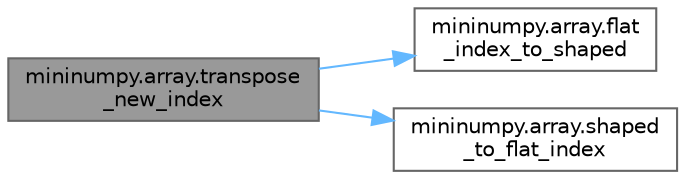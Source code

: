 digraph "mininumpy.array.transpose_new_index"
{
 // LATEX_PDF_SIZE
  bgcolor="transparent";
  edge [fontname=Helvetica,fontsize=10,labelfontname=Helvetica,labelfontsize=10];
  node [fontname=Helvetica,fontsize=10,shape=box,height=0.2,width=0.4];
  rankdir="LR";
  Node1 [id="Node000001",label="mininumpy.array.transpose\l_new_index",height=0.2,width=0.4,color="gray40", fillcolor="grey60", style="filled", fontcolor="black",tooltip=" "];
  Node1 -> Node2 [id="edge1_Node000001_Node000002",color="steelblue1",style="solid",tooltip=" "];
  Node2 [id="Node000002",label="mininumpy.array.flat\l_index_to_shaped",height=0.2,width=0.4,color="grey40", fillcolor="white", style="filled",URL="$namespacemininumpy_1_1array.html#a25a302744ce0f8efa350979b5a245b01",tooltip=" "];
  Node1 -> Node3 [id="edge2_Node000001_Node000003",color="steelblue1",style="solid",tooltip=" "];
  Node3 [id="Node000003",label="mininumpy.array.shaped\l_to_flat_index",height=0.2,width=0.4,color="grey40", fillcolor="white", style="filled",URL="$namespacemininumpy_1_1array.html#a87d54ec5f1684e94c138dff503438bd0",tooltip=" "];
}

